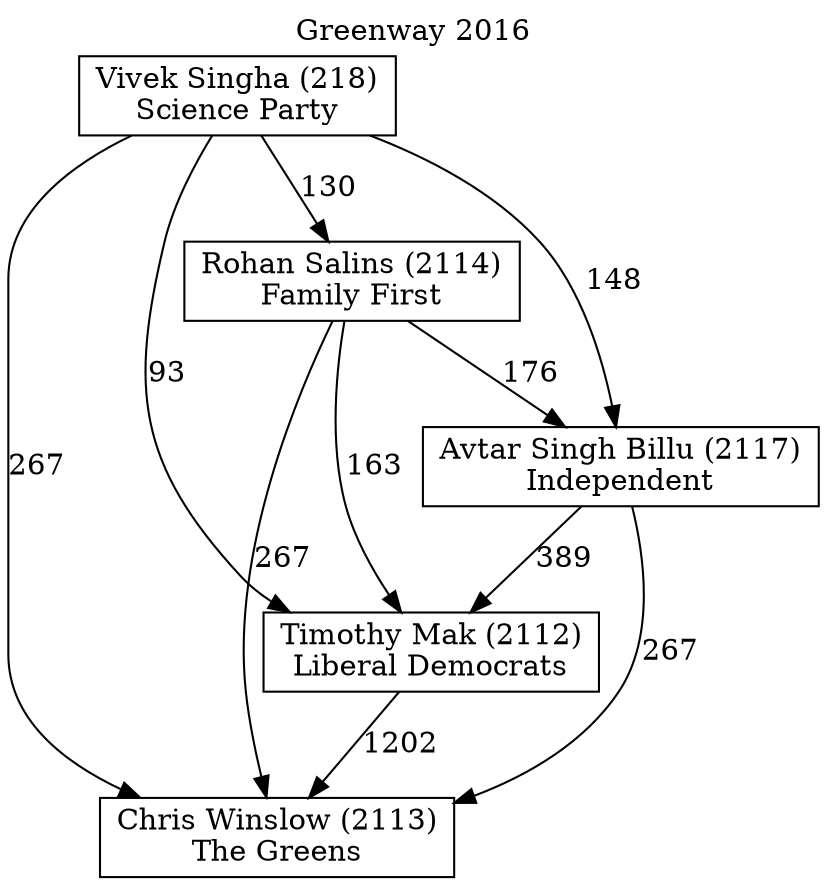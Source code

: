 // House preference flow
digraph "Chris Winslow (2113)_Greenway_2016" {
	graph [label="Greenway 2016" labelloc=t mclimit=10]
	node [shape=box]
	"Chris Winslow (2113)" [label="Chris Winslow (2113)
The Greens"]
	"Timothy Mak (2112)" [label="Timothy Mak (2112)
Liberal Democrats"]
	"Rohan Salins (2114)" [label="Rohan Salins (2114)
Family First"]
	"Vivek Singha (218)" [label="Vivek Singha (218)
Science Party"]
	"Avtar Singh Billu (2117)" [label="Avtar Singh Billu (2117)
Independent"]
	"Rohan Salins (2114)" -> "Chris Winslow (2113)" [label=267]
	"Timothy Mak (2112)" -> "Chris Winslow (2113)" [label=1202]
	"Rohan Salins (2114)" -> "Timothy Mak (2112)" [label=163]
	"Avtar Singh Billu (2117)" -> "Timothy Mak (2112)" [label=389]
	"Vivek Singha (218)" -> "Avtar Singh Billu (2117)" [label=148]
	"Rohan Salins (2114)" -> "Avtar Singh Billu (2117)" [label=176]
	"Vivek Singha (218)" -> "Rohan Salins (2114)" [label=130]
	"Avtar Singh Billu (2117)" -> "Chris Winslow (2113)" [label=267]
	"Vivek Singha (218)" -> "Timothy Mak (2112)" [label=93]
	"Vivek Singha (218)" -> "Chris Winslow (2113)" [label=267]
}
